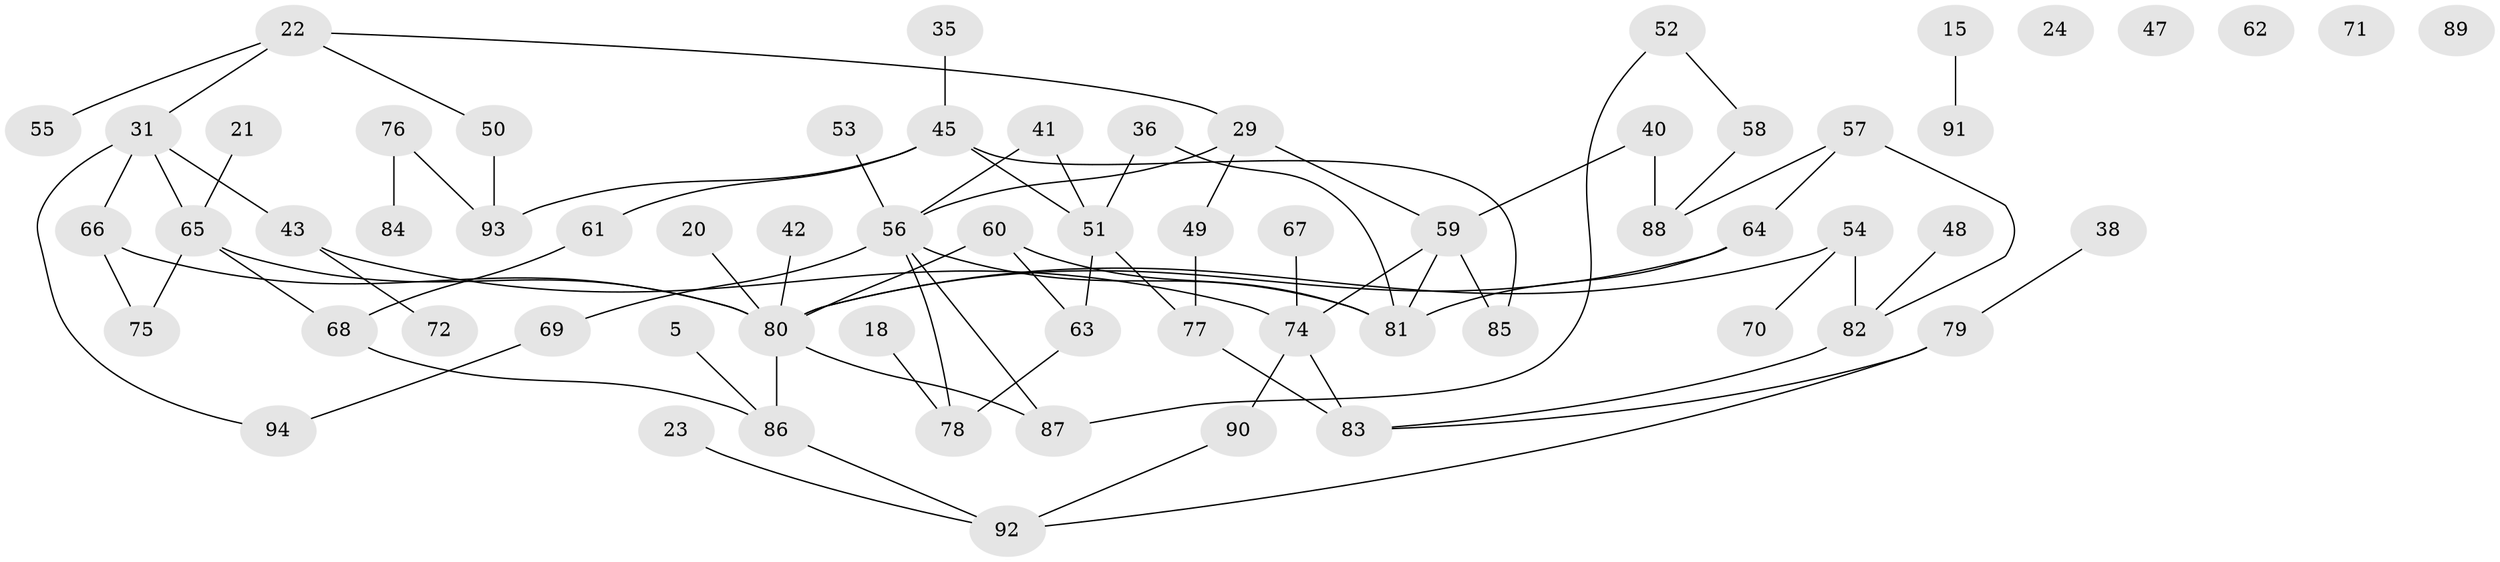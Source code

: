 // original degree distribution, {4: 0.14893617021276595, 2: 0.2765957446808511, 1: 0.20212765957446807, 5: 0.05319148936170213, 3: 0.24468085106382978, 0: 0.05319148936170213, 6: 0.010638297872340425, 7: 0.010638297872340425}
// Generated by graph-tools (version 1.1) at 2025/42/03/04/25 21:42:52]
// undirected, 65 vertices, 81 edges
graph export_dot {
graph [start="1"]
  node [color=gray90,style=filled];
  5;
  15;
  18;
  20;
  21;
  22;
  23;
  24;
  29;
  31;
  35;
  36;
  38;
  40;
  41;
  42;
  43;
  45 [super="+34"];
  47;
  48;
  49 [super="+4"];
  50;
  51 [super="+10"];
  52;
  53;
  54;
  55;
  56 [super="+13+7"];
  57;
  58;
  59 [super="+8"];
  60;
  61;
  62;
  63;
  64 [super="+33+12"];
  65 [super="+11+25"];
  66 [super="+30"];
  67;
  68;
  69;
  70;
  71;
  72;
  74 [super="+26+37"];
  75;
  76;
  77 [super="+27+32"];
  78 [super="+46"];
  79 [super="+44+3"];
  80 [super="+14+6"];
  81 [super="+28"];
  82 [super="+73"];
  83 [super="+19+17"];
  84;
  85;
  86;
  87;
  88;
  89;
  90;
  91;
  92;
  93 [super="+16"];
  94;
  5 -- 86;
  15 -- 91;
  18 -- 78;
  20 -- 80;
  21 -- 65;
  22 -- 29;
  22 -- 31;
  22 -- 50;
  22 -- 55;
  23 -- 92;
  29 -- 49;
  29 -- 56;
  29 -- 59 [weight=2];
  31 -- 43;
  31 -- 66 [weight=2];
  31 -- 94;
  31 -- 65;
  35 -- 45;
  36 -- 81;
  36 -- 51;
  38 -- 79;
  40 -- 59;
  40 -- 88;
  41 -- 51;
  41 -- 56;
  42 -- 80;
  43 -- 72;
  43 -- 74;
  45 -- 61;
  45 -- 51;
  45 -- 93;
  45 -- 85;
  48 -- 82;
  49 -- 77;
  50 -- 93;
  51 -- 63;
  51 -- 77;
  52 -- 58;
  52 -- 87;
  53 -- 56;
  54 -- 70;
  54 -- 80;
  54 -- 82;
  56 -- 87;
  56 -- 81;
  56 -- 69;
  56 -- 78;
  57 -- 82;
  57 -- 88;
  57 -- 64;
  58 -- 88;
  59 -- 74 [weight=2];
  59 -- 81;
  59 -- 85;
  60 -- 63;
  60 -- 80;
  60 -- 81;
  61 -- 68;
  63 -- 78 [weight=2];
  64 -- 81;
  64 -- 80;
  65 -- 80 [weight=2];
  65 -- 75;
  65 -- 68;
  66 -- 75;
  66 -- 80;
  67 -- 74;
  68 -- 86;
  69 -- 94;
  74 -- 90;
  74 -- 83 [weight=2];
  76 -- 84;
  76 -- 93;
  77 -- 83;
  79 -- 83;
  79 -- 92;
  80 -- 86;
  80 -- 87;
  82 -- 83 [weight=2];
  86 -- 92;
  90 -- 92;
}
